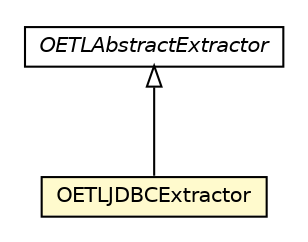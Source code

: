 #!/usr/local/bin/dot
#
# Class diagram 
# Generated by UMLGraph version R5_6-24-gf6e263 (http://www.umlgraph.org/)
#

digraph G {
	edge [fontname="Helvetica",fontsize=10,labelfontname="Helvetica",labelfontsize=10];
	node [fontname="Helvetica",fontsize=10,shape=plaintext];
	nodesep=0.25;
	ranksep=0.5;
	// com.orientechnologies.orient.etl.extractor.OETLAbstractExtractor
	c3098494 [label=<<table title="com.orientechnologies.orient.etl.extractor.OETLAbstractExtractor" border="0" cellborder="1" cellspacing="0" cellpadding="2" port="p" href="./OETLAbstractExtractor.html">
		<tr><td><table border="0" cellspacing="0" cellpadding="1">
<tr><td align="center" balign="center"><font face="Helvetica-Oblique"> OETLAbstractExtractor </font></td></tr>
		</table></td></tr>
		</table>>, URL="./OETLAbstractExtractor.html", fontname="Helvetica", fontcolor="black", fontsize=10.0];
	// com.orientechnologies.orient.etl.extractor.OETLJDBCExtractor
	c3098502 [label=<<table title="com.orientechnologies.orient.etl.extractor.OETLJDBCExtractor" border="0" cellborder="1" cellspacing="0" cellpadding="2" port="p" bgcolor="lemonChiffon" href="./OETLJDBCExtractor.html">
		<tr><td><table border="0" cellspacing="0" cellpadding="1">
<tr><td align="center" balign="center"> OETLJDBCExtractor </td></tr>
		</table></td></tr>
		</table>>, URL="./OETLJDBCExtractor.html", fontname="Helvetica", fontcolor="black", fontsize=10.0];
	//com.orientechnologies.orient.etl.extractor.OETLJDBCExtractor extends com.orientechnologies.orient.etl.extractor.OETLAbstractExtractor
	c3098494:p -> c3098502:p [dir=back,arrowtail=empty];
}

